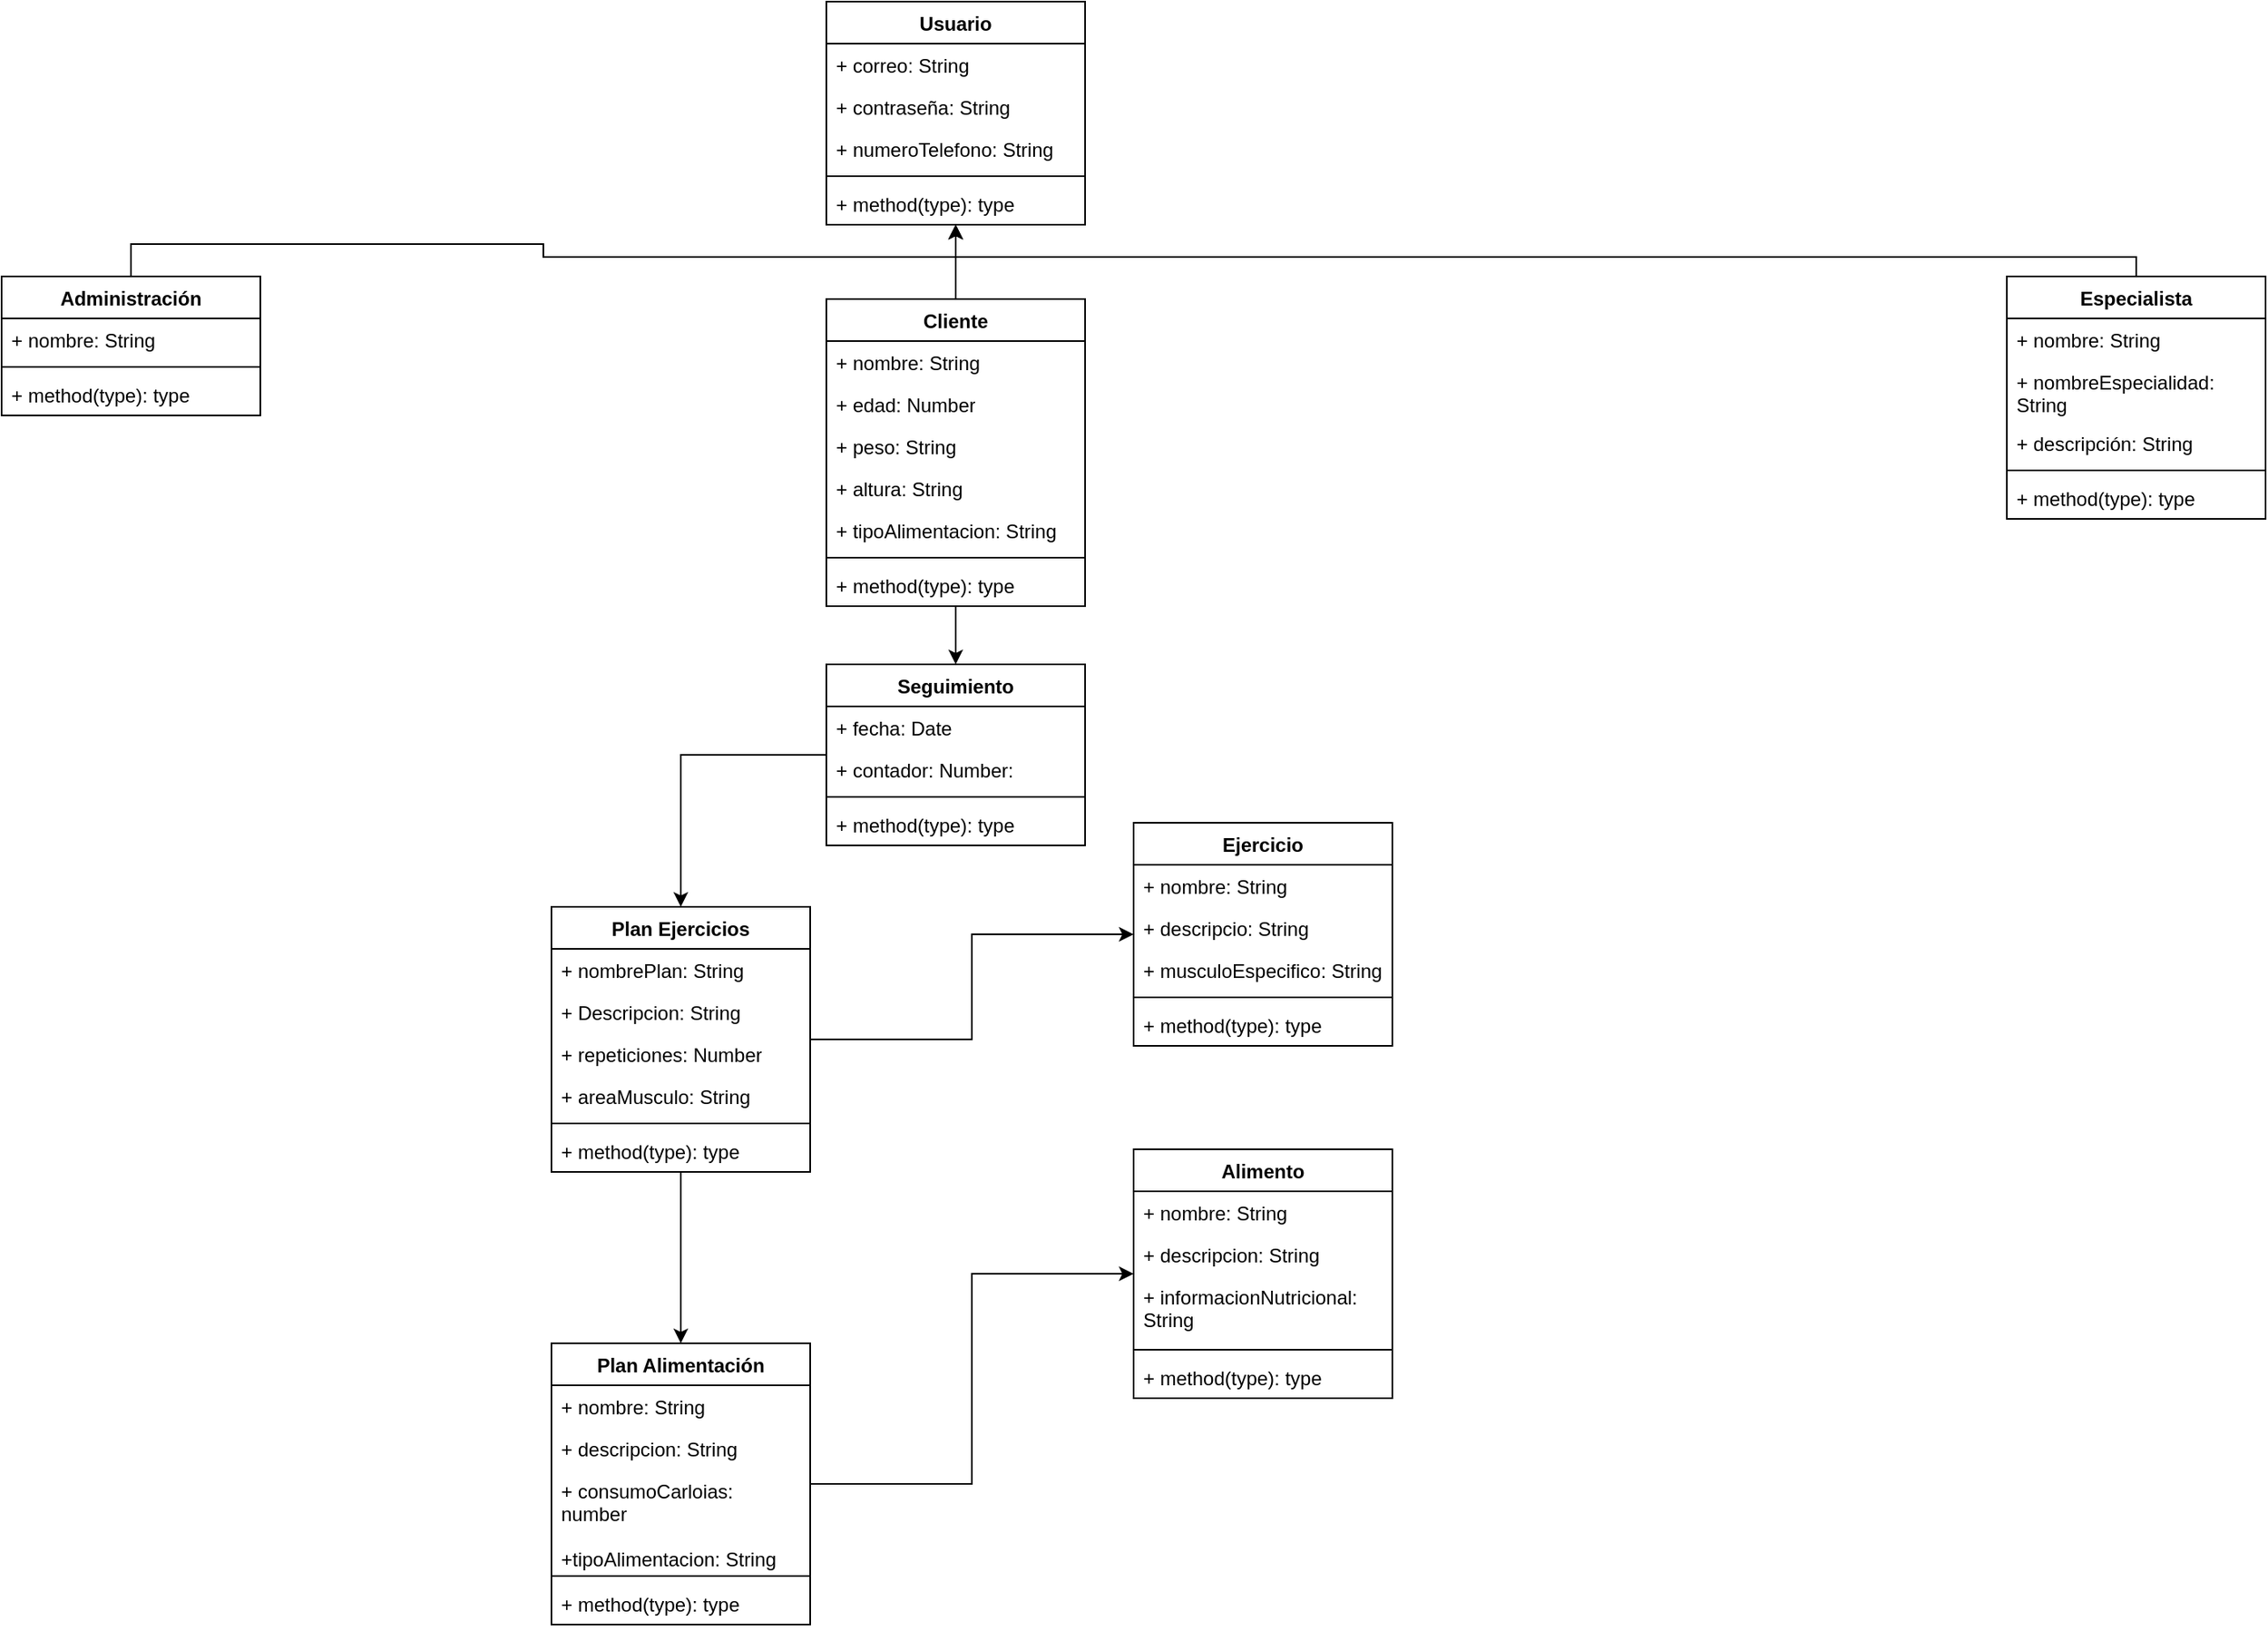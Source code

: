 <mxfile version="24.7.12">
  <diagram id="C5RBs43oDa-KdzZeNtuy" name="Page-1">
    <mxGraphModel dx="880" dy="500" grid="1" gridSize="10" guides="1" tooltips="1" connect="1" arrows="1" fold="1" page="1" pageScale="1" pageWidth="827" pageHeight="1169" math="0" shadow="0">
      <root>
        <mxCell id="WIyWlLk6GJQsqaUBKTNV-0" />
        <mxCell id="WIyWlLk6GJQsqaUBKTNV-1" parent="WIyWlLk6GJQsqaUBKTNV-0" />
        <mxCell id="RNQskLFQ8BBrISW--D7B-30" value="Usuario" style="swimlane;fontStyle=1;align=center;verticalAlign=top;childLayout=stackLayout;horizontal=1;startSize=26;horizontalStack=0;resizeParent=1;resizeParentMax=0;resizeLast=0;collapsible=1;marginBottom=0;whiteSpace=wrap;html=1;" parent="WIyWlLk6GJQsqaUBKTNV-1" vertex="1">
          <mxGeometry x="900" y="30" width="160" height="138" as="geometry" />
        </mxCell>
        <mxCell id="RNQskLFQ8BBrISW--D7B-31" value="+ correo: String" style="text;strokeColor=none;fillColor=none;align=left;verticalAlign=top;spacingLeft=4;spacingRight=4;overflow=hidden;rotatable=0;points=[[0,0.5],[1,0.5]];portConstraint=eastwest;whiteSpace=wrap;html=1;" parent="RNQskLFQ8BBrISW--D7B-30" vertex="1">
          <mxGeometry y="26" width="160" height="26" as="geometry" />
        </mxCell>
        <mxCell id="_J7aAADMooFGi4IuJ-8a-0" value="+ contraseña: String" style="text;strokeColor=none;fillColor=none;align=left;verticalAlign=top;spacingLeft=4;spacingRight=4;overflow=hidden;rotatable=0;points=[[0,0.5],[1,0.5]];portConstraint=eastwest;whiteSpace=wrap;html=1;" vertex="1" parent="RNQskLFQ8BBrISW--D7B-30">
          <mxGeometry y="52" width="160" height="26" as="geometry" />
        </mxCell>
        <mxCell id="_J7aAADMooFGi4IuJ-8a-10" value="+ numeroTelefono: String" style="text;strokeColor=none;fillColor=none;align=left;verticalAlign=top;spacingLeft=4;spacingRight=4;overflow=hidden;rotatable=0;points=[[0,0.5],[1,0.5]];portConstraint=eastwest;whiteSpace=wrap;html=1;" vertex="1" parent="RNQskLFQ8BBrISW--D7B-30">
          <mxGeometry y="78" width="160" height="26" as="geometry" />
        </mxCell>
        <mxCell id="RNQskLFQ8BBrISW--D7B-32" value="" style="line;strokeWidth=1;fillColor=none;align=left;verticalAlign=middle;spacingTop=-1;spacingLeft=3;spacingRight=3;rotatable=0;labelPosition=right;points=[];portConstraint=eastwest;strokeColor=inherit;" parent="RNQskLFQ8BBrISW--D7B-30" vertex="1">
          <mxGeometry y="104" width="160" height="8" as="geometry" />
        </mxCell>
        <mxCell id="RNQskLFQ8BBrISW--D7B-33" value="+ method(type): type" style="text;strokeColor=none;fillColor=none;align=left;verticalAlign=top;spacingLeft=4;spacingRight=4;overflow=hidden;rotatable=0;points=[[0,0.5],[1,0.5]];portConstraint=eastwest;whiteSpace=wrap;html=1;" parent="RNQskLFQ8BBrISW--D7B-30" vertex="1">
          <mxGeometry y="112" width="160" height="26" as="geometry" />
        </mxCell>
        <mxCell id="RNQskLFQ8BBrISW--D7B-66" style="edgeStyle=orthogonalEdgeStyle;rounded=0;orthogonalLoop=1;jettySize=auto;html=1;exitX=0.5;exitY=0;exitDx=0;exitDy=0;" parent="WIyWlLk6GJQsqaUBKTNV-1" source="RNQskLFQ8BBrISW--D7B-34" target="RNQskLFQ8BBrISW--D7B-30" edge="1">
          <mxGeometry relative="1" as="geometry" />
        </mxCell>
        <mxCell id="RNQskLFQ8BBrISW--D7B-34" value="Administración" style="swimlane;fontStyle=1;align=center;verticalAlign=top;childLayout=stackLayout;horizontal=1;startSize=26;horizontalStack=0;resizeParent=1;resizeParentMax=0;resizeLast=0;collapsible=1;marginBottom=0;whiteSpace=wrap;html=1;" parent="WIyWlLk6GJQsqaUBKTNV-1" vertex="1">
          <mxGeometry x="390" y="200" width="160" height="86" as="geometry" />
        </mxCell>
        <mxCell id="RNQskLFQ8BBrISW--D7B-35" value="+ nombre: String" style="text;strokeColor=none;fillColor=none;align=left;verticalAlign=top;spacingLeft=4;spacingRight=4;overflow=hidden;rotatable=0;points=[[0,0.5],[1,0.5]];portConstraint=eastwest;whiteSpace=wrap;html=1;" parent="RNQskLFQ8BBrISW--D7B-34" vertex="1">
          <mxGeometry y="26" width="160" height="26" as="geometry" />
        </mxCell>
        <mxCell id="RNQskLFQ8BBrISW--D7B-36" value="" style="line;strokeWidth=1;fillColor=none;align=left;verticalAlign=middle;spacingTop=-1;spacingLeft=3;spacingRight=3;rotatable=0;labelPosition=right;points=[];portConstraint=eastwest;strokeColor=inherit;" parent="RNQskLFQ8BBrISW--D7B-34" vertex="1">
          <mxGeometry y="52" width="160" height="8" as="geometry" />
        </mxCell>
        <mxCell id="RNQskLFQ8BBrISW--D7B-37" value="+ method(type): type" style="text;strokeColor=none;fillColor=none;align=left;verticalAlign=top;spacingLeft=4;spacingRight=4;overflow=hidden;rotatable=0;points=[[0,0.5],[1,0.5]];portConstraint=eastwest;whiteSpace=wrap;html=1;" parent="RNQskLFQ8BBrISW--D7B-34" vertex="1">
          <mxGeometry y="60" width="160" height="26" as="geometry" />
        </mxCell>
        <mxCell id="RNQskLFQ8BBrISW--D7B-67" style="edgeStyle=orthogonalEdgeStyle;rounded=0;orthogonalLoop=1;jettySize=auto;html=1;exitX=0.5;exitY=0;exitDx=0;exitDy=0;" parent="WIyWlLk6GJQsqaUBKTNV-1" source="RNQskLFQ8BBrISW--D7B-38" target="RNQskLFQ8BBrISW--D7B-30" edge="1">
          <mxGeometry relative="1" as="geometry" />
        </mxCell>
        <mxCell id="RNQskLFQ8BBrISW--D7B-71" style="edgeStyle=orthogonalEdgeStyle;rounded=0;orthogonalLoop=1;jettySize=auto;html=1;entryX=0.5;entryY=0;entryDx=0;entryDy=0;" parent="WIyWlLk6GJQsqaUBKTNV-1" source="RNQskLFQ8BBrISW--D7B-38" target="RNQskLFQ8BBrISW--D7B-46" edge="1">
          <mxGeometry relative="1" as="geometry" />
        </mxCell>
        <mxCell id="RNQskLFQ8BBrISW--D7B-38" value="Cliente" style="swimlane;fontStyle=1;align=center;verticalAlign=top;childLayout=stackLayout;horizontal=1;startSize=26;horizontalStack=0;resizeParent=1;resizeParentMax=0;resizeLast=0;collapsible=1;marginBottom=0;whiteSpace=wrap;html=1;" parent="WIyWlLk6GJQsqaUBKTNV-1" vertex="1">
          <mxGeometry x="900" y="214" width="160" height="190" as="geometry" />
        </mxCell>
        <mxCell id="RNQskLFQ8BBrISW--D7B-39" value="+ nombre: String" style="text;strokeColor=none;fillColor=none;align=left;verticalAlign=top;spacingLeft=4;spacingRight=4;overflow=hidden;rotatable=0;points=[[0,0.5],[1,0.5]];portConstraint=eastwest;whiteSpace=wrap;html=1;" parent="RNQskLFQ8BBrISW--D7B-38" vertex="1">
          <mxGeometry y="26" width="160" height="26" as="geometry" />
        </mxCell>
        <mxCell id="_J7aAADMooFGi4IuJ-8a-23" value="+ edad: Number" style="text;strokeColor=none;fillColor=none;align=left;verticalAlign=top;spacingLeft=4;spacingRight=4;overflow=hidden;rotatable=0;points=[[0,0.5],[1,0.5]];portConstraint=eastwest;whiteSpace=wrap;html=1;" vertex="1" parent="RNQskLFQ8BBrISW--D7B-38">
          <mxGeometry y="52" width="160" height="26" as="geometry" />
        </mxCell>
        <mxCell id="_J7aAADMooFGi4IuJ-8a-24" value="+ peso: String" style="text;strokeColor=none;fillColor=none;align=left;verticalAlign=top;spacingLeft=4;spacingRight=4;overflow=hidden;rotatable=0;points=[[0,0.5],[1,0.5]];portConstraint=eastwest;whiteSpace=wrap;html=1;" vertex="1" parent="RNQskLFQ8BBrISW--D7B-38">
          <mxGeometry y="78" width="160" height="26" as="geometry" />
        </mxCell>
        <mxCell id="_J7aAADMooFGi4IuJ-8a-25" value="+ altura: String" style="text;strokeColor=none;fillColor=none;align=left;verticalAlign=top;spacingLeft=4;spacingRight=4;overflow=hidden;rotatable=0;points=[[0,0.5],[1,0.5]];portConstraint=eastwest;whiteSpace=wrap;html=1;" vertex="1" parent="RNQskLFQ8BBrISW--D7B-38">
          <mxGeometry y="104" width="160" height="26" as="geometry" />
        </mxCell>
        <mxCell id="_J7aAADMooFGi4IuJ-8a-37" value="+ tipoAlimentacion: String" style="text;strokeColor=none;fillColor=none;align=left;verticalAlign=top;spacingLeft=4;spacingRight=4;overflow=hidden;rotatable=0;points=[[0,0.5],[1,0.5]];portConstraint=eastwest;whiteSpace=wrap;html=1;" vertex="1" parent="RNQskLFQ8BBrISW--D7B-38">
          <mxGeometry y="130" width="160" height="26" as="geometry" />
        </mxCell>
        <mxCell id="RNQskLFQ8BBrISW--D7B-40" value="" style="line;strokeWidth=1;fillColor=none;align=left;verticalAlign=middle;spacingTop=-1;spacingLeft=3;spacingRight=3;rotatable=0;labelPosition=right;points=[];portConstraint=eastwest;strokeColor=inherit;" parent="RNQskLFQ8BBrISW--D7B-38" vertex="1">
          <mxGeometry y="156" width="160" height="8" as="geometry" />
        </mxCell>
        <mxCell id="RNQskLFQ8BBrISW--D7B-41" value="+ method(type): type" style="text;strokeColor=none;fillColor=none;align=left;verticalAlign=top;spacingLeft=4;spacingRight=4;overflow=hidden;rotatable=0;points=[[0,0.5],[1,0.5]];portConstraint=eastwest;whiteSpace=wrap;html=1;" parent="RNQskLFQ8BBrISW--D7B-38" vertex="1">
          <mxGeometry y="164" width="160" height="26" as="geometry" />
        </mxCell>
        <mxCell id="RNQskLFQ8BBrISW--D7B-68" style="edgeStyle=orthogonalEdgeStyle;rounded=0;orthogonalLoop=1;jettySize=auto;html=1;exitX=0.5;exitY=0;exitDx=0;exitDy=0;" parent="WIyWlLk6GJQsqaUBKTNV-1" source="RNQskLFQ8BBrISW--D7B-42" target="RNQskLFQ8BBrISW--D7B-30" edge="1">
          <mxGeometry relative="1" as="geometry">
            <Array as="points">
              <mxPoint x="1710" y="188" />
              <mxPoint x="980" y="188" />
            </Array>
          </mxGeometry>
        </mxCell>
        <mxCell id="RNQskLFQ8BBrISW--D7B-42" value="Especialista" style="swimlane;fontStyle=1;align=center;verticalAlign=top;childLayout=stackLayout;horizontal=1;startSize=26;horizontalStack=0;resizeParent=1;resizeParentMax=0;resizeLast=0;collapsible=1;marginBottom=0;whiteSpace=wrap;html=1;" parent="WIyWlLk6GJQsqaUBKTNV-1" vertex="1">
          <mxGeometry x="1630" y="200" width="160" height="150" as="geometry" />
        </mxCell>
        <mxCell id="RNQskLFQ8BBrISW--D7B-43" value="+ nombre: String" style="text;strokeColor=none;fillColor=none;align=left;verticalAlign=top;spacingLeft=4;spacingRight=4;overflow=hidden;rotatable=0;points=[[0,0.5],[1,0.5]];portConstraint=eastwest;whiteSpace=wrap;html=1;" parent="RNQskLFQ8BBrISW--D7B-42" vertex="1">
          <mxGeometry y="26" width="160" height="26" as="geometry" />
        </mxCell>
        <mxCell id="_J7aAADMooFGi4IuJ-8a-27" value="+ nombreEspecialidad: String" style="text;strokeColor=none;fillColor=none;align=left;verticalAlign=top;spacingLeft=4;spacingRight=4;overflow=hidden;rotatable=0;points=[[0,0.5],[1,0.5]];portConstraint=eastwest;whiteSpace=wrap;html=1;" vertex="1" parent="RNQskLFQ8BBrISW--D7B-42">
          <mxGeometry y="52" width="160" height="38" as="geometry" />
        </mxCell>
        <mxCell id="_J7aAADMooFGi4IuJ-8a-28" value="+ descripción: String" style="text;strokeColor=none;fillColor=none;align=left;verticalAlign=top;spacingLeft=4;spacingRight=4;overflow=hidden;rotatable=0;points=[[0,0.5],[1,0.5]];portConstraint=eastwest;whiteSpace=wrap;html=1;" vertex="1" parent="RNQskLFQ8BBrISW--D7B-42">
          <mxGeometry y="90" width="160" height="26" as="geometry" />
        </mxCell>
        <mxCell id="RNQskLFQ8BBrISW--D7B-44" value="" style="line;strokeWidth=1;fillColor=none;align=left;verticalAlign=middle;spacingTop=-1;spacingLeft=3;spacingRight=3;rotatable=0;labelPosition=right;points=[];portConstraint=eastwest;strokeColor=inherit;" parent="RNQskLFQ8BBrISW--D7B-42" vertex="1">
          <mxGeometry y="116" width="160" height="8" as="geometry" />
        </mxCell>
        <mxCell id="RNQskLFQ8BBrISW--D7B-45" value="+ method(type): type" style="text;strokeColor=none;fillColor=none;align=left;verticalAlign=top;spacingLeft=4;spacingRight=4;overflow=hidden;rotatable=0;points=[[0,0.5],[1,0.5]];portConstraint=eastwest;whiteSpace=wrap;html=1;" parent="RNQskLFQ8BBrISW--D7B-42" vertex="1">
          <mxGeometry y="124" width="160" height="26" as="geometry" />
        </mxCell>
        <mxCell id="RNQskLFQ8BBrISW--D7B-74" style="edgeStyle=orthogonalEdgeStyle;rounded=0;orthogonalLoop=1;jettySize=auto;html=1;entryX=0.5;entryY=0;entryDx=0;entryDy=0;" parent="WIyWlLk6GJQsqaUBKTNV-1" source="RNQskLFQ8BBrISW--D7B-46" target="RNQskLFQ8BBrISW--D7B-50" edge="1">
          <mxGeometry relative="1" as="geometry" />
        </mxCell>
        <mxCell id="RNQskLFQ8BBrISW--D7B-46" value="Seguimiento" style="swimlane;fontStyle=1;align=center;verticalAlign=top;childLayout=stackLayout;horizontal=1;startSize=26;horizontalStack=0;resizeParent=1;resizeParentMax=0;resizeLast=0;collapsible=1;marginBottom=0;whiteSpace=wrap;html=1;" parent="WIyWlLk6GJQsqaUBKTNV-1" vertex="1">
          <mxGeometry x="900" y="440" width="160" height="112" as="geometry" />
        </mxCell>
        <mxCell id="RNQskLFQ8BBrISW--D7B-47" value="+ fecha: Date" style="text;strokeColor=none;fillColor=none;align=left;verticalAlign=top;spacingLeft=4;spacingRight=4;overflow=hidden;rotatable=0;points=[[0,0.5],[1,0.5]];portConstraint=eastwest;whiteSpace=wrap;html=1;" parent="RNQskLFQ8BBrISW--D7B-46" vertex="1">
          <mxGeometry y="26" width="160" height="26" as="geometry" />
        </mxCell>
        <mxCell id="_J7aAADMooFGi4IuJ-8a-32" value="+ contador: Number:&amp;nbsp;" style="text;strokeColor=none;fillColor=none;align=left;verticalAlign=top;spacingLeft=4;spacingRight=4;overflow=hidden;rotatable=0;points=[[0,0.5],[1,0.5]];portConstraint=eastwest;whiteSpace=wrap;html=1;" vertex="1" parent="RNQskLFQ8BBrISW--D7B-46">
          <mxGeometry y="52" width="160" height="26" as="geometry" />
        </mxCell>
        <mxCell id="RNQskLFQ8BBrISW--D7B-48" value="" style="line;strokeWidth=1;fillColor=none;align=left;verticalAlign=middle;spacingTop=-1;spacingLeft=3;spacingRight=3;rotatable=0;labelPosition=right;points=[];portConstraint=eastwest;strokeColor=inherit;" parent="RNQskLFQ8BBrISW--D7B-46" vertex="1">
          <mxGeometry y="78" width="160" height="8" as="geometry" />
        </mxCell>
        <mxCell id="RNQskLFQ8BBrISW--D7B-49" value="+ method(type): type" style="text;strokeColor=none;fillColor=none;align=left;verticalAlign=top;spacingLeft=4;spacingRight=4;overflow=hidden;rotatable=0;points=[[0,0.5],[1,0.5]];portConstraint=eastwest;whiteSpace=wrap;html=1;" parent="RNQskLFQ8BBrISW--D7B-46" vertex="1">
          <mxGeometry y="86" width="160" height="26" as="geometry" />
        </mxCell>
        <mxCell id="RNQskLFQ8BBrISW--D7B-75" style="edgeStyle=orthogonalEdgeStyle;rounded=0;orthogonalLoop=1;jettySize=auto;html=1;entryX=0.5;entryY=0;entryDx=0;entryDy=0;" parent="WIyWlLk6GJQsqaUBKTNV-1" source="RNQskLFQ8BBrISW--D7B-50" target="RNQskLFQ8BBrISW--D7B-54" edge="1">
          <mxGeometry relative="1" as="geometry" />
        </mxCell>
        <mxCell id="RNQskLFQ8BBrISW--D7B-76" style="edgeStyle=orthogonalEdgeStyle;rounded=0;orthogonalLoop=1;jettySize=auto;html=1;" parent="WIyWlLk6GJQsqaUBKTNV-1" source="RNQskLFQ8BBrISW--D7B-50" target="RNQskLFQ8BBrISW--D7B-58" edge="1">
          <mxGeometry relative="1" as="geometry" />
        </mxCell>
        <mxCell id="RNQskLFQ8BBrISW--D7B-50" value="Plan Ejercicios" style="swimlane;fontStyle=1;align=center;verticalAlign=top;childLayout=stackLayout;horizontal=1;startSize=26;horizontalStack=0;resizeParent=1;resizeParentMax=0;resizeLast=0;collapsible=1;marginBottom=0;whiteSpace=wrap;html=1;" parent="WIyWlLk6GJQsqaUBKTNV-1" vertex="1">
          <mxGeometry x="730" y="590" width="160" height="164" as="geometry" />
        </mxCell>
        <mxCell id="_J7aAADMooFGi4IuJ-8a-39" value="+ nombrePlan: String" style="text;strokeColor=none;fillColor=none;align=left;verticalAlign=top;spacingLeft=4;spacingRight=4;overflow=hidden;rotatable=0;points=[[0,0.5],[1,0.5]];portConstraint=eastwest;whiteSpace=wrap;html=1;" vertex="1" parent="RNQskLFQ8BBrISW--D7B-50">
          <mxGeometry y="26" width="160" height="26" as="geometry" />
        </mxCell>
        <mxCell id="_J7aAADMooFGi4IuJ-8a-40" value="+ Descripcion: String" style="text;strokeColor=none;fillColor=none;align=left;verticalAlign=top;spacingLeft=4;spacingRight=4;overflow=hidden;rotatable=0;points=[[0,0.5],[1,0.5]];portConstraint=eastwest;whiteSpace=wrap;html=1;" vertex="1" parent="RNQskLFQ8BBrISW--D7B-50">
          <mxGeometry y="52" width="160" height="26" as="geometry" />
        </mxCell>
        <mxCell id="RNQskLFQ8BBrISW--D7B-51" value="+ repeticiones: Number" style="text;strokeColor=none;fillColor=none;align=left;verticalAlign=top;spacingLeft=4;spacingRight=4;overflow=hidden;rotatable=0;points=[[0,0.5],[1,0.5]];portConstraint=eastwest;whiteSpace=wrap;html=1;" parent="RNQskLFQ8BBrISW--D7B-50" vertex="1">
          <mxGeometry y="78" width="160" height="26" as="geometry" />
        </mxCell>
        <mxCell id="_J7aAADMooFGi4IuJ-8a-35" value="+ areaMusculo: String" style="text;strokeColor=none;fillColor=none;align=left;verticalAlign=top;spacingLeft=4;spacingRight=4;overflow=hidden;rotatable=0;points=[[0,0.5],[1,0.5]];portConstraint=eastwest;whiteSpace=wrap;html=1;" vertex="1" parent="RNQskLFQ8BBrISW--D7B-50">
          <mxGeometry y="104" width="160" height="26" as="geometry" />
        </mxCell>
        <mxCell id="RNQskLFQ8BBrISW--D7B-52" value="" style="line;strokeWidth=1;fillColor=none;align=left;verticalAlign=middle;spacingTop=-1;spacingLeft=3;spacingRight=3;rotatable=0;labelPosition=right;points=[];portConstraint=eastwest;strokeColor=inherit;" parent="RNQskLFQ8BBrISW--D7B-50" vertex="1">
          <mxGeometry y="130" width="160" height="8" as="geometry" />
        </mxCell>
        <mxCell id="RNQskLFQ8BBrISW--D7B-53" value="+ method(type): type" style="text;strokeColor=none;fillColor=none;align=left;verticalAlign=top;spacingLeft=4;spacingRight=4;overflow=hidden;rotatable=0;points=[[0,0.5],[1,0.5]];portConstraint=eastwest;whiteSpace=wrap;html=1;" parent="RNQskLFQ8BBrISW--D7B-50" vertex="1">
          <mxGeometry y="138" width="160" height="26" as="geometry" />
        </mxCell>
        <mxCell id="RNQskLFQ8BBrISW--D7B-77" style="edgeStyle=orthogonalEdgeStyle;rounded=0;orthogonalLoop=1;jettySize=auto;html=1;" parent="WIyWlLk6GJQsqaUBKTNV-1" source="RNQskLFQ8BBrISW--D7B-54" target="RNQskLFQ8BBrISW--D7B-62" edge="1">
          <mxGeometry relative="1" as="geometry" />
        </mxCell>
        <mxCell id="RNQskLFQ8BBrISW--D7B-54" value="Plan Alimentación" style="swimlane;fontStyle=1;align=center;verticalAlign=top;childLayout=stackLayout;horizontal=1;startSize=26;horizontalStack=0;resizeParent=1;resizeParentMax=0;resizeLast=0;collapsible=1;marginBottom=0;whiteSpace=wrap;html=1;" parent="WIyWlLk6GJQsqaUBKTNV-1" vertex="1">
          <mxGeometry x="730" y="860" width="160" height="174" as="geometry" />
        </mxCell>
        <mxCell id="RNQskLFQ8BBrISW--D7B-55" value="+ nombre: String" style="text;strokeColor=none;fillColor=none;align=left;verticalAlign=top;spacingLeft=4;spacingRight=4;overflow=hidden;rotatable=0;points=[[0,0.5],[1,0.5]];portConstraint=eastwest;whiteSpace=wrap;html=1;" parent="RNQskLFQ8BBrISW--D7B-54" vertex="1">
          <mxGeometry y="26" width="160" height="26" as="geometry" />
        </mxCell>
        <mxCell id="_J7aAADMooFGi4IuJ-8a-38" value="+ descripcion: String" style="text;strokeColor=none;fillColor=none;align=left;verticalAlign=top;spacingLeft=4;spacingRight=4;overflow=hidden;rotatable=0;points=[[0,0.5],[1,0.5]];portConstraint=eastwest;whiteSpace=wrap;html=1;" vertex="1" parent="RNQskLFQ8BBrISW--D7B-54">
          <mxGeometry y="52" width="160" height="26" as="geometry" />
        </mxCell>
        <mxCell id="_J7aAADMooFGi4IuJ-8a-41" value="+ consumoCarloias: number" style="text;strokeColor=none;fillColor=none;align=left;verticalAlign=top;spacingLeft=4;spacingRight=4;overflow=hidden;rotatable=0;points=[[0,0.5],[1,0.5]];portConstraint=eastwest;whiteSpace=wrap;html=1;" vertex="1" parent="RNQskLFQ8BBrISW--D7B-54">
          <mxGeometry y="78" width="160" height="42" as="geometry" />
        </mxCell>
        <mxCell id="_J7aAADMooFGi4IuJ-8a-44" value="+tipoAlimentacion: String" style="text;strokeColor=none;fillColor=none;align=left;verticalAlign=top;spacingLeft=4;spacingRight=4;overflow=hidden;rotatable=0;points=[[0,0.5],[1,0.5]];portConstraint=eastwest;whiteSpace=wrap;html=1;" vertex="1" parent="RNQskLFQ8BBrISW--D7B-54">
          <mxGeometry y="120" width="160" height="20" as="geometry" />
        </mxCell>
        <mxCell id="RNQskLFQ8BBrISW--D7B-56" value="" style="line;strokeWidth=1;fillColor=none;align=left;verticalAlign=middle;spacingTop=-1;spacingLeft=3;spacingRight=3;rotatable=0;labelPosition=right;points=[];portConstraint=eastwest;strokeColor=inherit;" parent="RNQskLFQ8BBrISW--D7B-54" vertex="1">
          <mxGeometry y="140" width="160" height="8" as="geometry" />
        </mxCell>
        <mxCell id="RNQskLFQ8BBrISW--D7B-57" value="+ method(type): type" style="text;strokeColor=none;fillColor=none;align=left;verticalAlign=top;spacingLeft=4;spacingRight=4;overflow=hidden;rotatable=0;points=[[0,0.5],[1,0.5]];portConstraint=eastwest;whiteSpace=wrap;html=1;" parent="RNQskLFQ8BBrISW--D7B-54" vertex="1">
          <mxGeometry y="148" width="160" height="26" as="geometry" />
        </mxCell>
        <mxCell id="RNQskLFQ8BBrISW--D7B-58" value="Ejercicio" style="swimlane;fontStyle=1;align=center;verticalAlign=top;childLayout=stackLayout;horizontal=1;startSize=26;horizontalStack=0;resizeParent=1;resizeParentMax=0;resizeLast=0;collapsible=1;marginBottom=0;whiteSpace=wrap;html=1;" parent="WIyWlLk6GJQsqaUBKTNV-1" vertex="1">
          <mxGeometry x="1090" y="538" width="160" height="138" as="geometry" />
        </mxCell>
        <mxCell id="RNQskLFQ8BBrISW--D7B-59" value="+ nombre: String" style="text;strokeColor=none;fillColor=none;align=left;verticalAlign=top;spacingLeft=4;spacingRight=4;overflow=hidden;rotatable=0;points=[[0,0.5],[1,0.5]];portConstraint=eastwest;whiteSpace=wrap;html=1;" parent="RNQskLFQ8BBrISW--D7B-58" vertex="1">
          <mxGeometry y="26" width="160" height="26" as="geometry" />
        </mxCell>
        <mxCell id="_J7aAADMooFGi4IuJ-8a-33" value="+ descripcio: String" style="text;strokeColor=none;fillColor=none;align=left;verticalAlign=top;spacingLeft=4;spacingRight=4;overflow=hidden;rotatable=0;points=[[0,0.5],[1,0.5]];portConstraint=eastwest;whiteSpace=wrap;html=1;" vertex="1" parent="RNQskLFQ8BBrISW--D7B-58">
          <mxGeometry y="52" width="160" height="26" as="geometry" />
        </mxCell>
        <mxCell id="_J7aAADMooFGi4IuJ-8a-34" value="+ musculoEspecifico: String" style="text;strokeColor=none;fillColor=none;align=left;verticalAlign=top;spacingLeft=4;spacingRight=4;overflow=hidden;rotatable=0;points=[[0,0.5],[1,0.5]];portConstraint=eastwest;whiteSpace=wrap;html=1;" vertex="1" parent="RNQskLFQ8BBrISW--D7B-58">
          <mxGeometry y="78" width="160" height="26" as="geometry" />
        </mxCell>
        <mxCell id="RNQskLFQ8BBrISW--D7B-60" value="" style="line;strokeWidth=1;fillColor=none;align=left;verticalAlign=middle;spacingTop=-1;spacingLeft=3;spacingRight=3;rotatable=0;labelPosition=right;points=[];portConstraint=eastwest;strokeColor=inherit;" parent="RNQskLFQ8BBrISW--D7B-58" vertex="1">
          <mxGeometry y="104" width="160" height="8" as="geometry" />
        </mxCell>
        <mxCell id="RNQskLFQ8BBrISW--D7B-61" value="+ method(type): type" style="text;strokeColor=none;fillColor=none;align=left;verticalAlign=top;spacingLeft=4;spacingRight=4;overflow=hidden;rotatable=0;points=[[0,0.5],[1,0.5]];portConstraint=eastwest;whiteSpace=wrap;html=1;" parent="RNQskLFQ8BBrISW--D7B-58" vertex="1">
          <mxGeometry y="112" width="160" height="26" as="geometry" />
        </mxCell>
        <mxCell id="RNQskLFQ8BBrISW--D7B-62" value="Alimento" style="swimlane;fontStyle=1;align=center;verticalAlign=top;childLayout=stackLayout;horizontal=1;startSize=26;horizontalStack=0;resizeParent=1;resizeParentMax=0;resizeLast=0;collapsible=1;marginBottom=0;whiteSpace=wrap;html=1;" parent="WIyWlLk6GJQsqaUBKTNV-1" vertex="1">
          <mxGeometry x="1090" y="740" width="160" height="154" as="geometry" />
        </mxCell>
        <mxCell id="RNQskLFQ8BBrISW--D7B-63" value="+ nombre: String" style="text;strokeColor=none;fillColor=none;align=left;verticalAlign=top;spacingLeft=4;spacingRight=4;overflow=hidden;rotatable=0;points=[[0,0.5],[1,0.5]];portConstraint=eastwest;whiteSpace=wrap;html=1;" parent="RNQskLFQ8BBrISW--D7B-62" vertex="1">
          <mxGeometry y="26" width="160" height="26" as="geometry" />
        </mxCell>
        <mxCell id="_J7aAADMooFGi4IuJ-8a-42" value="+ descripcion: String" style="text;strokeColor=none;fillColor=none;align=left;verticalAlign=top;spacingLeft=4;spacingRight=4;overflow=hidden;rotatable=0;points=[[0,0.5],[1,0.5]];portConstraint=eastwest;whiteSpace=wrap;html=1;" vertex="1" parent="RNQskLFQ8BBrISW--D7B-62">
          <mxGeometry y="52" width="160" height="26" as="geometry" />
        </mxCell>
        <mxCell id="_J7aAADMooFGi4IuJ-8a-43" value="+ informacionNutricional: String" style="text;strokeColor=none;fillColor=none;align=left;verticalAlign=top;spacingLeft=4;spacingRight=4;overflow=hidden;rotatable=0;points=[[0,0.5],[1,0.5]];portConstraint=eastwest;whiteSpace=wrap;html=1;" vertex="1" parent="RNQskLFQ8BBrISW--D7B-62">
          <mxGeometry y="78" width="160" height="42" as="geometry" />
        </mxCell>
        <mxCell id="RNQskLFQ8BBrISW--D7B-64" value="" style="line;strokeWidth=1;fillColor=none;align=left;verticalAlign=middle;spacingTop=-1;spacingLeft=3;spacingRight=3;rotatable=0;labelPosition=right;points=[];portConstraint=eastwest;strokeColor=inherit;" parent="RNQskLFQ8BBrISW--D7B-62" vertex="1">
          <mxGeometry y="120" width="160" height="8" as="geometry" />
        </mxCell>
        <mxCell id="RNQskLFQ8BBrISW--D7B-65" value="+ method(type): type" style="text;strokeColor=none;fillColor=none;align=left;verticalAlign=top;spacingLeft=4;spacingRight=4;overflow=hidden;rotatable=0;points=[[0,0.5],[1,0.5]];portConstraint=eastwest;whiteSpace=wrap;html=1;" parent="RNQskLFQ8BBrISW--D7B-62" vertex="1">
          <mxGeometry y="128" width="160" height="26" as="geometry" />
        </mxCell>
      </root>
    </mxGraphModel>
  </diagram>
</mxfile>
